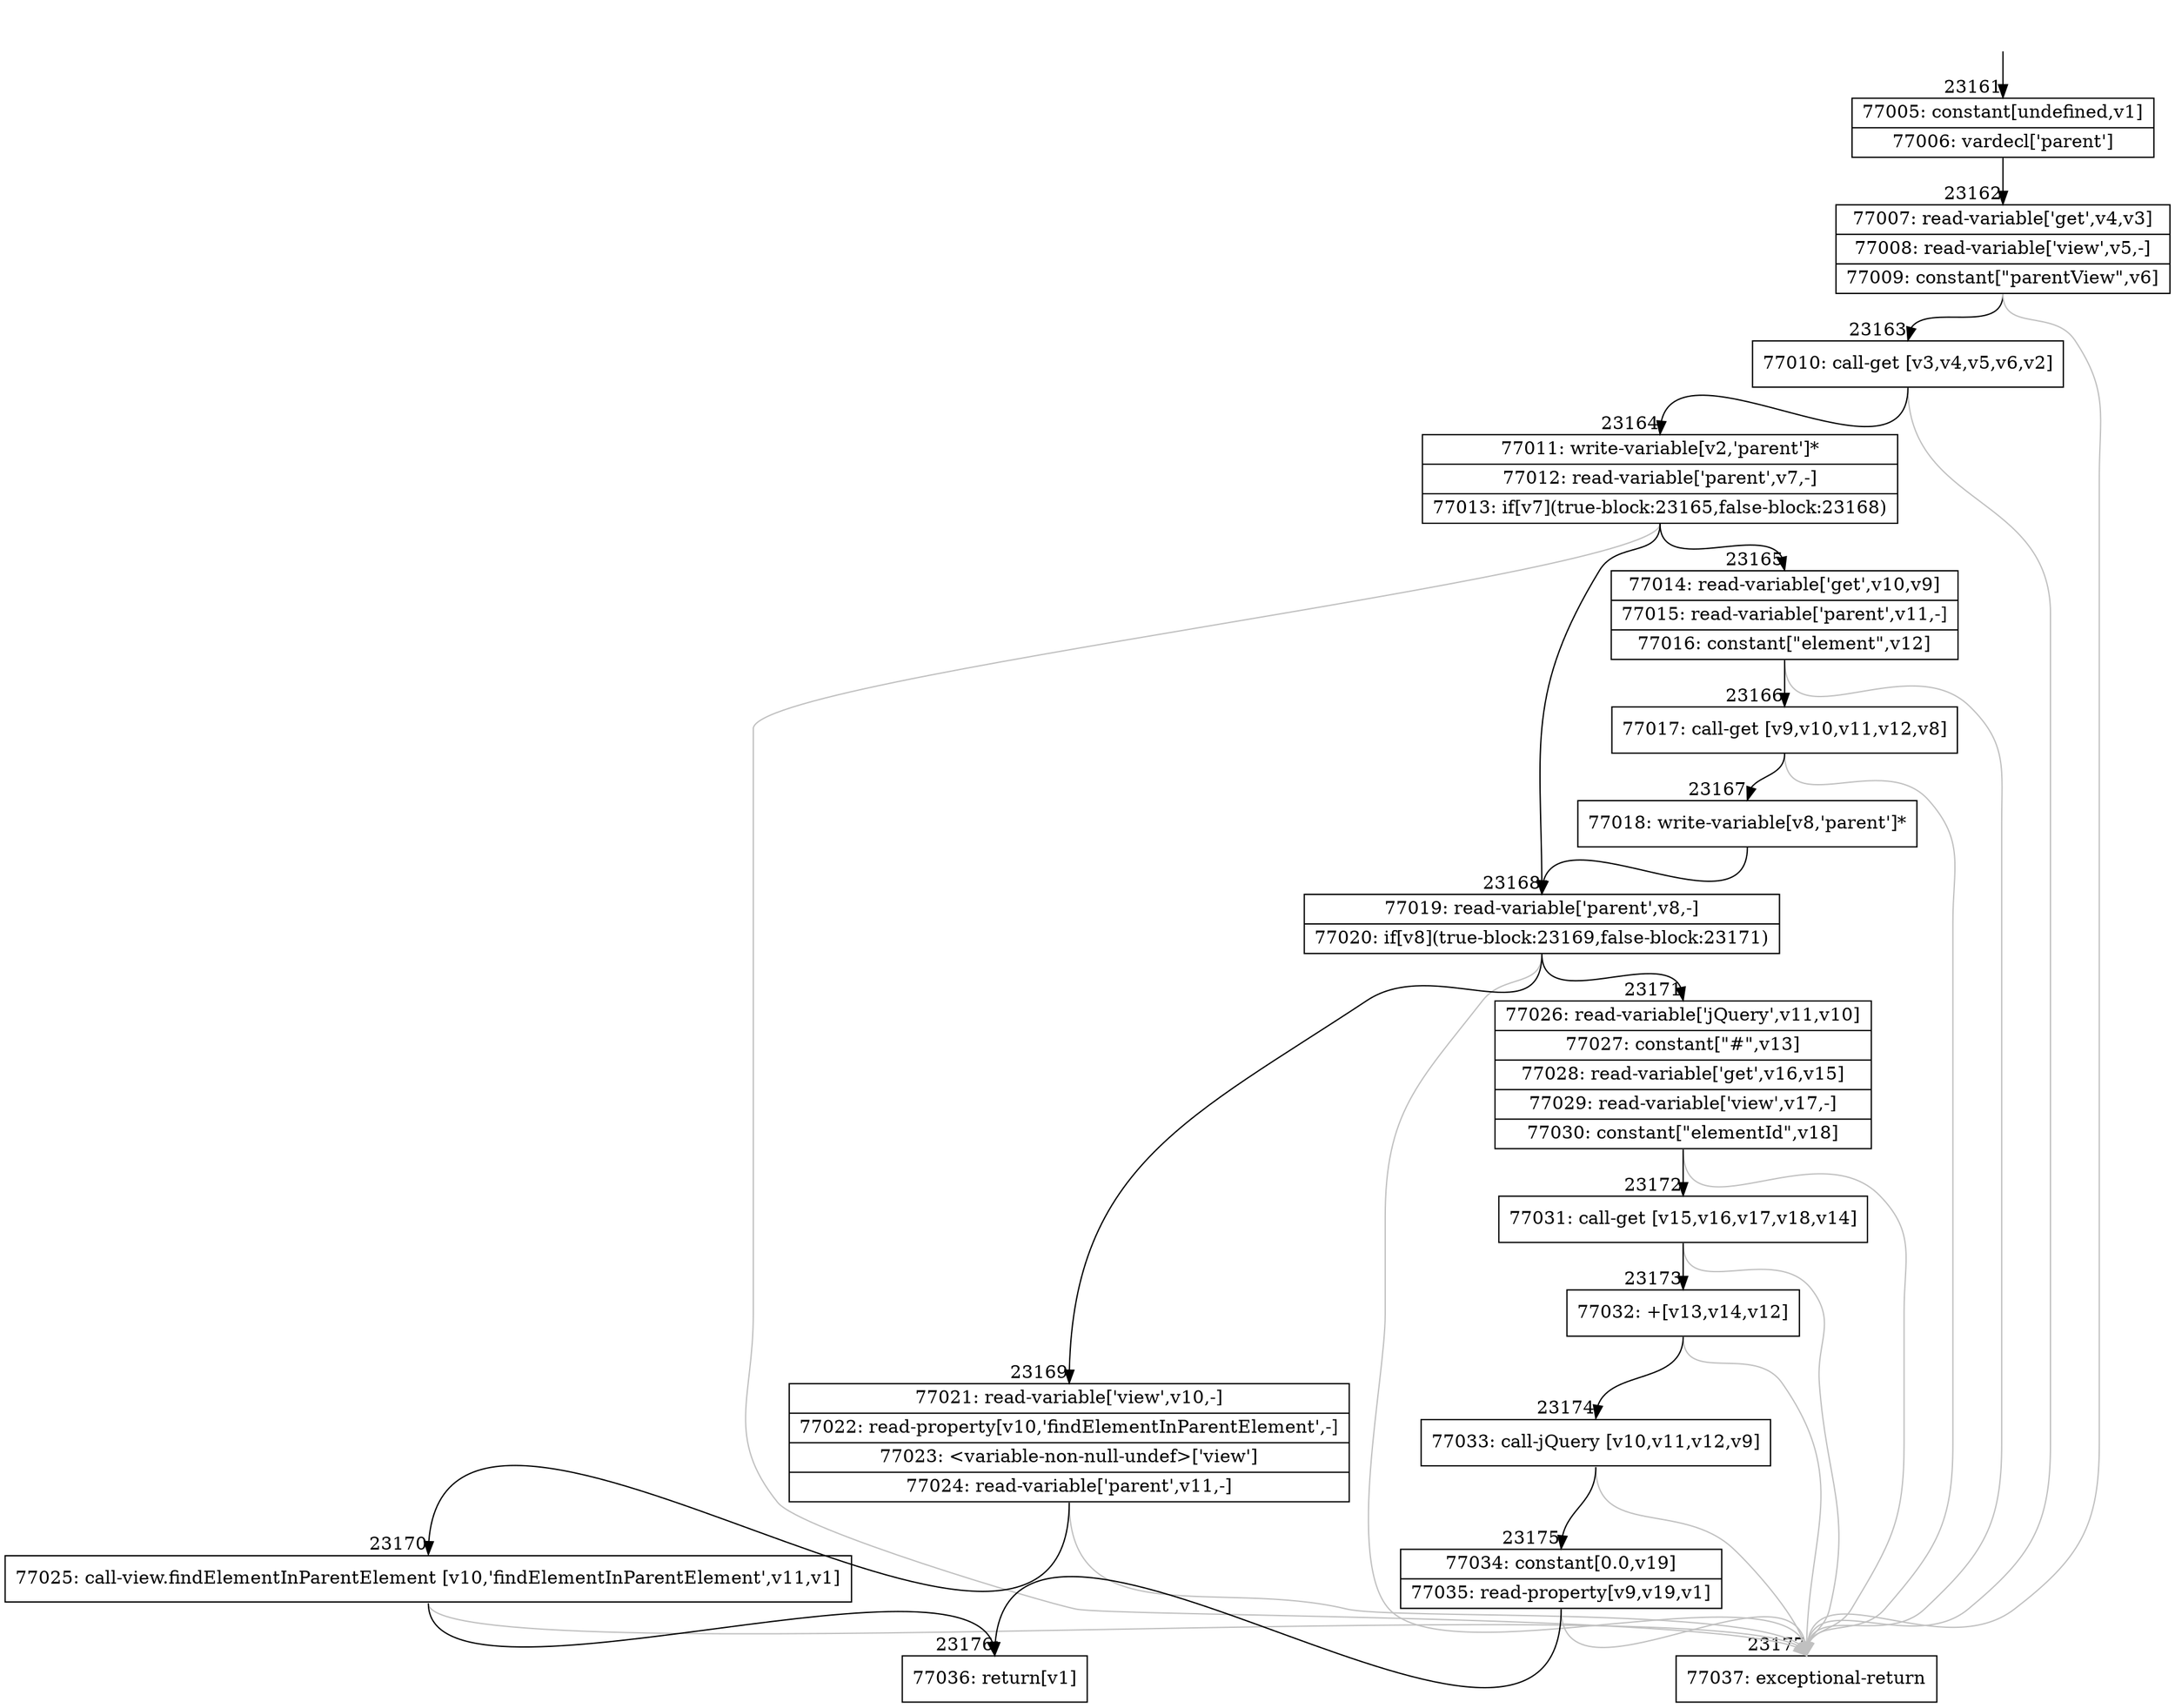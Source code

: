 digraph {
rankdir="TD"
BB_entry2020[shape=none,label=""];
BB_entry2020 -> BB23161 [tailport=s, headport=n, headlabel="    23161"]
BB23161 [shape=record label="{77005: constant[undefined,v1]|77006: vardecl['parent']}" ] 
BB23161 -> BB23162 [tailport=s, headport=n, headlabel="      23162"]
BB23162 [shape=record label="{77007: read-variable['get',v4,v3]|77008: read-variable['view',v5,-]|77009: constant[\"parentView\",v6]}" ] 
BB23162 -> BB23163 [tailport=s, headport=n, headlabel="      23163"]
BB23162 -> BB23177 [tailport=s, headport=n, color=gray, headlabel="      23177"]
BB23163 [shape=record label="{77010: call-get [v3,v4,v5,v6,v2]}" ] 
BB23163 -> BB23164 [tailport=s, headport=n, headlabel="      23164"]
BB23163 -> BB23177 [tailport=s, headport=n, color=gray]
BB23164 [shape=record label="{77011: write-variable[v2,'parent']*|77012: read-variable['parent',v7,-]|77013: if[v7](true-block:23165,false-block:23168)}" ] 
BB23164 -> BB23165 [tailport=s, headport=n, headlabel="      23165"]
BB23164 -> BB23168 [tailport=s, headport=n, headlabel="      23168"]
BB23164 -> BB23177 [tailport=s, headport=n, color=gray]
BB23165 [shape=record label="{77014: read-variable['get',v10,v9]|77015: read-variable['parent',v11,-]|77016: constant[\"element\",v12]}" ] 
BB23165 -> BB23166 [tailport=s, headport=n, headlabel="      23166"]
BB23165 -> BB23177 [tailport=s, headport=n, color=gray]
BB23166 [shape=record label="{77017: call-get [v9,v10,v11,v12,v8]}" ] 
BB23166 -> BB23167 [tailport=s, headport=n, headlabel="      23167"]
BB23166 -> BB23177 [tailport=s, headport=n, color=gray]
BB23167 [shape=record label="{77018: write-variable[v8,'parent']*}" ] 
BB23167 -> BB23168 [tailport=s, headport=n]
BB23168 [shape=record label="{77019: read-variable['parent',v8,-]|77020: if[v8](true-block:23169,false-block:23171)}" ] 
BB23168 -> BB23169 [tailport=s, headport=n, headlabel="      23169"]
BB23168 -> BB23171 [tailport=s, headport=n, headlabel="      23171"]
BB23168 -> BB23177 [tailport=s, headport=n, color=gray]
BB23169 [shape=record label="{77021: read-variable['view',v10,-]|77022: read-property[v10,'findElementInParentElement',-]|77023: \<variable-non-null-undef\>['view']|77024: read-variable['parent',v11,-]}" ] 
BB23169 -> BB23170 [tailport=s, headport=n, headlabel="      23170"]
BB23169 -> BB23177 [tailport=s, headport=n, color=gray]
BB23170 [shape=record label="{77025: call-view.findElementInParentElement [v10,'findElementInParentElement',v11,v1]}" ] 
BB23170 -> BB23176 [tailport=s, headport=n, headlabel="      23176"]
BB23170 -> BB23177 [tailport=s, headport=n, color=gray]
BB23171 [shape=record label="{77026: read-variable['jQuery',v11,v10]|77027: constant[\"#\",v13]|77028: read-variable['get',v16,v15]|77029: read-variable['view',v17,-]|77030: constant[\"elementId\",v18]}" ] 
BB23171 -> BB23172 [tailport=s, headport=n, headlabel="      23172"]
BB23171 -> BB23177 [tailport=s, headport=n, color=gray]
BB23172 [shape=record label="{77031: call-get [v15,v16,v17,v18,v14]}" ] 
BB23172 -> BB23173 [tailport=s, headport=n, headlabel="      23173"]
BB23172 -> BB23177 [tailport=s, headport=n, color=gray]
BB23173 [shape=record label="{77032: +[v13,v14,v12]}" ] 
BB23173 -> BB23174 [tailport=s, headport=n, headlabel="      23174"]
BB23173 -> BB23177 [tailport=s, headport=n, color=gray]
BB23174 [shape=record label="{77033: call-jQuery [v10,v11,v12,v9]}" ] 
BB23174 -> BB23175 [tailport=s, headport=n, headlabel="      23175"]
BB23174 -> BB23177 [tailport=s, headport=n, color=gray]
BB23175 [shape=record label="{77034: constant[0.0,v19]|77035: read-property[v9,v19,v1]}" ] 
BB23175 -> BB23176 [tailport=s, headport=n]
BB23175 -> BB23177 [tailport=s, headport=n, color=gray]
BB23176 [shape=record label="{77036: return[v1]}" ] 
BB23177 [shape=record label="{77037: exceptional-return}" ] 
//#$~ 43254
}
